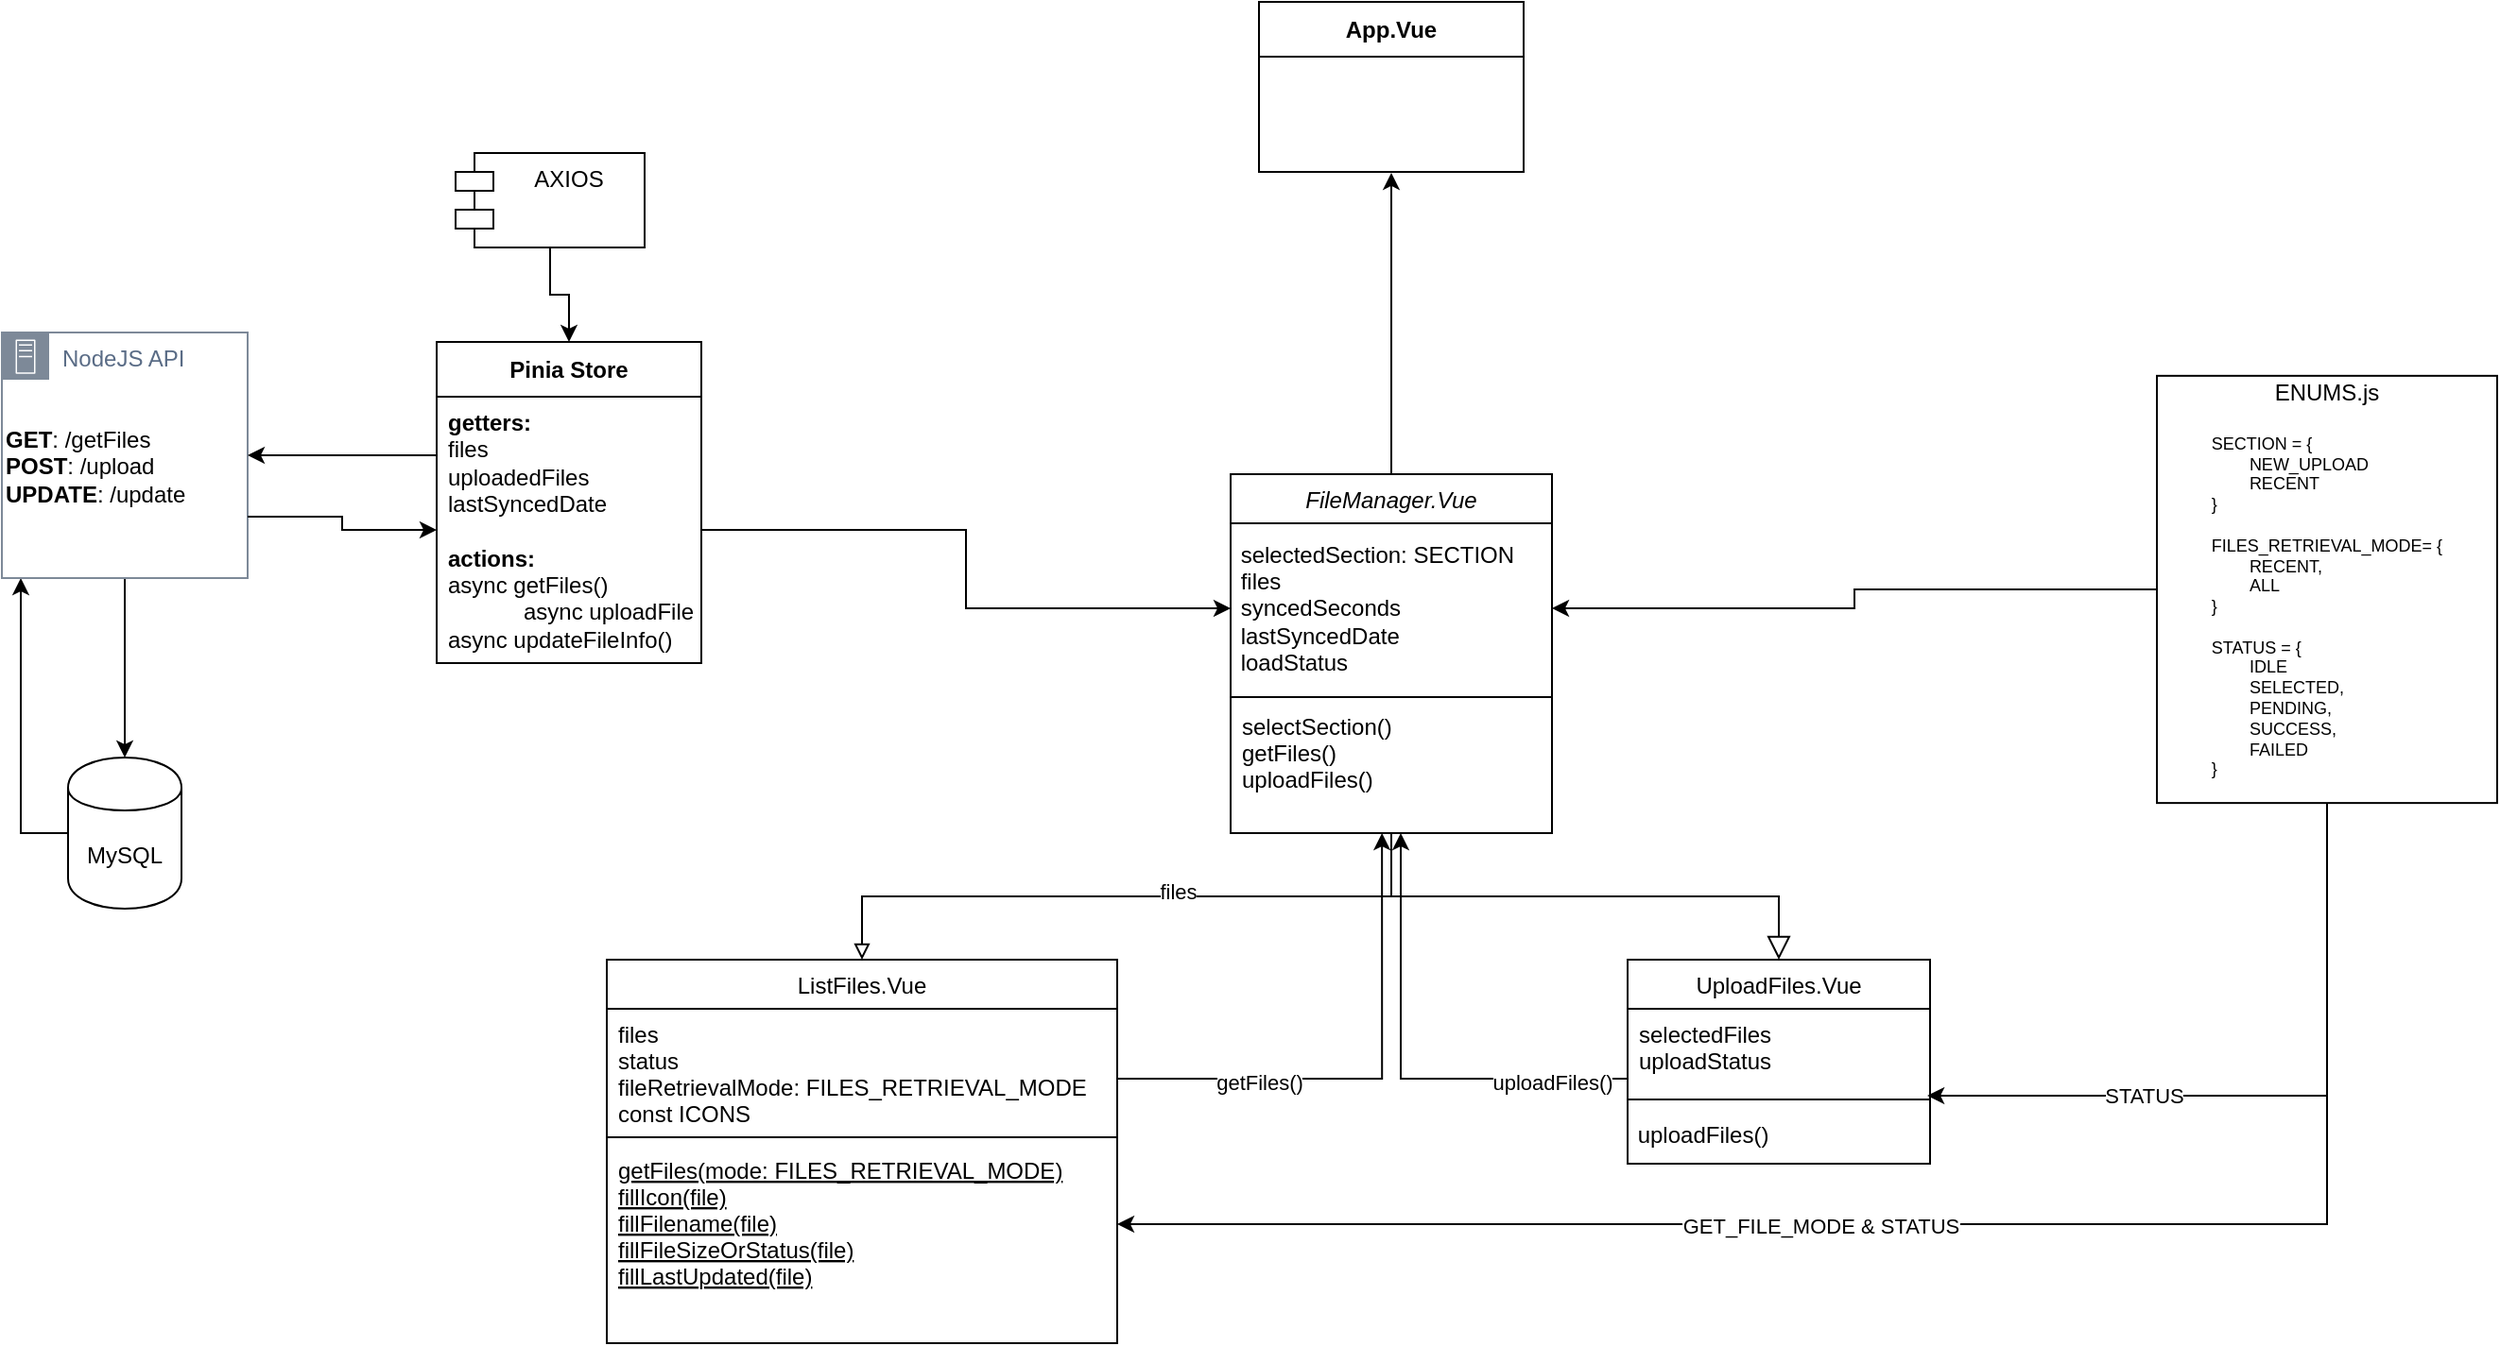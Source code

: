 <mxfile version="24.4.13" type="github">
  <diagram id="C5RBs43oDa-KdzZeNtuy" name="Page-1">
    <mxGraphModel dx="1817" dy="1700" grid="1" gridSize="10" guides="1" tooltips="1" connect="1" arrows="1" fold="1" page="1" pageScale="1" pageWidth="827" pageHeight="1169" math="0" shadow="0">
      <root>
        <mxCell id="WIyWlLk6GJQsqaUBKTNV-0" />
        <mxCell id="WIyWlLk6GJQsqaUBKTNV-1" parent="WIyWlLk6GJQsqaUBKTNV-0" />
        <mxCell id="zkfFHV4jXpPFQw0GAbJ--0" value="FileManager.Vue&#xa;&#xa;" style="swimlane;fontStyle=2;align=center;verticalAlign=top;childLayout=stackLayout;horizontal=1;startSize=26;horizontalStack=0;resizeParent=1;resizeLast=0;collapsible=1;marginBottom=0;rounded=0;shadow=0;strokeWidth=1;" parent="WIyWlLk6GJQsqaUBKTNV-1" vertex="1">
          <mxGeometry x="470" y="180" width="170" height="190" as="geometry">
            <mxRectangle x="230" y="140" width="160" height="26" as="alternateBounds" />
          </mxGeometry>
        </mxCell>
        <mxCell id="HFVeS3BLLz6tbZfoytvX-6" value="&amp;nbsp;selectedSection: SECTION&lt;div&gt;&amp;nbsp;files&lt;/div&gt;&lt;div&gt;&amp;nbsp;syncedSeconds&lt;/div&gt;&lt;div&gt;&amp;nbsp;lastSyncedDate&lt;br&gt;&amp;nbsp;loadStatus&lt;br&gt;&lt;/div&gt;" style="text;html=1;align=left;verticalAlign=middle;resizable=0;points=[];autosize=1;strokeColor=none;fillColor=none;" vertex="1" parent="zkfFHV4jXpPFQw0GAbJ--0">
          <mxGeometry y="26" width="170" height="90" as="geometry" />
        </mxCell>
        <mxCell id="zkfFHV4jXpPFQw0GAbJ--4" value="&lt;div&gt;&lt;br&gt;&lt;/div&gt;" style="line;html=1;strokeWidth=1;align=left;verticalAlign=middle;spacingTop=-1;spacingLeft=3;spacingRight=3;rotatable=0;labelPosition=right;points=[];portConstraint=eastwest;" parent="zkfFHV4jXpPFQw0GAbJ--0" vertex="1">
          <mxGeometry y="116" width="170" height="4" as="geometry" />
        </mxCell>
        <mxCell id="zkfFHV4jXpPFQw0GAbJ--5" value="selectSection()&#xa;getFiles()&#xa;uploadFiles()&#xa;" style="text;align=left;verticalAlign=top;spacingLeft=4;spacingRight=4;overflow=hidden;rotatable=0;points=[[0,0.5],[1,0.5]];portConstraint=eastwest;" parent="zkfFHV4jXpPFQw0GAbJ--0" vertex="1">
          <mxGeometry y="120" width="170" height="70" as="geometry" />
        </mxCell>
        <mxCell id="zkfFHV4jXpPFQw0GAbJ--6" value="ListFiles.Vue" style="swimlane;fontStyle=0;align=center;verticalAlign=top;childLayout=stackLayout;horizontal=1;startSize=26;horizontalStack=0;resizeParent=1;resizeLast=0;collapsible=1;marginBottom=0;rounded=0;shadow=0;strokeWidth=1;" parent="WIyWlLk6GJQsqaUBKTNV-1" vertex="1">
          <mxGeometry x="140" y="437" width="270" height="203" as="geometry">
            <mxRectangle x="130" y="380" width="160" height="26" as="alternateBounds" />
          </mxGeometry>
        </mxCell>
        <mxCell id="zkfFHV4jXpPFQw0GAbJ--7" value="files&#xa;status&#xa;fileRetrievalMode: FILES_RETRIEVAL_MODE&#xa;const ICONS" style="text;align=left;verticalAlign=top;spacingLeft=4;spacingRight=4;overflow=hidden;rotatable=0;points=[[0,0.5],[1,0.5]];portConstraint=eastwest;" parent="zkfFHV4jXpPFQw0GAbJ--6" vertex="1">
          <mxGeometry y="26" width="270" height="64" as="geometry" />
        </mxCell>
        <mxCell id="zkfFHV4jXpPFQw0GAbJ--9" value="" style="line;html=1;strokeWidth=1;align=left;verticalAlign=middle;spacingTop=-1;spacingLeft=3;spacingRight=3;rotatable=0;labelPosition=right;points=[];portConstraint=eastwest;" parent="zkfFHV4jXpPFQw0GAbJ--6" vertex="1">
          <mxGeometry y="90" width="270" height="8" as="geometry" />
        </mxCell>
        <mxCell id="zkfFHV4jXpPFQw0GAbJ--10" value="getFiles(mode: FILES_RETRIEVAL_MODE)&#xa;fillIcon(file)&#xa;fillFilename(file)&#xa;fillFileSizeOrStatus(file)&#xa;fillLastUpdated(file)" style="text;align=left;verticalAlign=top;spacingLeft=4;spacingRight=4;overflow=hidden;rotatable=0;points=[[0,0.5],[1,0.5]];portConstraint=eastwest;fontStyle=4" parent="zkfFHV4jXpPFQw0GAbJ--6" vertex="1">
          <mxGeometry y="98" width="270" height="84" as="geometry" />
        </mxCell>
        <mxCell id="zkfFHV4jXpPFQw0GAbJ--12" value="" style="endArrow=block;endFill=0;shadow=0;strokeWidth=1;rounded=0;curved=0;edgeStyle=elbowEdgeStyle;elbow=vertical;" parent="WIyWlLk6GJQsqaUBKTNV-1" source="zkfFHV4jXpPFQw0GAbJ--0" target="zkfFHV4jXpPFQw0GAbJ--6" edge="1">
          <mxGeometry width="160" relative="1" as="geometry">
            <mxPoint x="430" y="400" as="sourcePoint" />
            <mxPoint x="430" y="400" as="targetPoint" />
          </mxGeometry>
        </mxCell>
        <mxCell id="HFVeS3BLLz6tbZfoytvX-25" value="files" style="edgeLabel;html=1;align=center;verticalAlign=middle;resizable=0;points=[];" vertex="1" connectable="0" parent="zkfFHV4jXpPFQw0GAbJ--12">
          <mxGeometry x="-0.153" y="-3" relative="1" as="geometry">
            <mxPoint as="offset" />
          </mxGeometry>
        </mxCell>
        <mxCell id="zkfFHV4jXpPFQw0GAbJ--13" value="UploadFiles.Vue" style="swimlane;fontStyle=0;align=center;verticalAlign=top;childLayout=stackLayout;horizontal=1;startSize=26;horizontalStack=0;resizeParent=1;resizeLast=0;collapsible=1;marginBottom=0;rounded=0;shadow=0;strokeWidth=1;" parent="WIyWlLk6GJQsqaUBKTNV-1" vertex="1">
          <mxGeometry x="680" y="437" width="160" height="108" as="geometry">
            <mxRectangle x="340" y="380" width="170" height="26" as="alternateBounds" />
          </mxGeometry>
        </mxCell>
        <mxCell id="zkfFHV4jXpPFQw0GAbJ--14" value="selectedFiles&#xa;uploadStatus" style="text;align=left;verticalAlign=top;spacingLeft=4;spacingRight=4;overflow=hidden;rotatable=0;points=[[0,0.5],[1,0.5]];portConstraint=eastwest;" parent="zkfFHV4jXpPFQw0GAbJ--13" vertex="1">
          <mxGeometry y="26" width="160" height="44" as="geometry" />
        </mxCell>
        <mxCell id="zkfFHV4jXpPFQw0GAbJ--15" value="" style="line;html=1;strokeWidth=1;align=left;verticalAlign=middle;spacingTop=-1;spacingLeft=3;spacingRight=3;rotatable=0;labelPosition=right;points=[];portConstraint=eastwest;" parent="zkfFHV4jXpPFQw0GAbJ--13" vertex="1">
          <mxGeometry y="70" width="160" height="8" as="geometry" />
        </mxCell>
        <mxCell id="HFVeS3BLLz6tbZfoytvX-21" value="&amp;nbsp;uploadFiles()" style="text;html=1;align=left;verticalAlign=middle;resizable=0;points=[];autosize=1;strokeColor=none;fillColor=none;" vertex="1" parent="zkfFHV4jXpPFQw0GAbJ--13">
          <mxGeometry y="78" width="160" height="30" as="geometry" />
        </mxCell>
        <mxCell id="zkfFHV4jXpPFQw0GAbJ--16" value="" style="endArrow=block;endSize=10;endFill=0;shadow=0;strokeWidth=1;rounded=0;curved=0;edgeStyle=elbowEdgeStyle;elbow=vertical;" parent="WIyWlLk6GJQsqaUBKTNV-1" source="zkfFHV4jXpPFQw0GAbJ--0" target="zkfFHV4jXpPFQw0GAbJ--13" edge="1">
          <mxGeometry width="160" relative="1" as="geometry">
            <mxPoint x="540" y="468" as="sourcePoint" />
            <mxPoint x="440" y="570" as="targetPoint" />
          </mxGeometry>
        </mxCell>
        <mxCell id="HFVeS3BLLz6tbZfoytvX-0" value="App.Vue" style="swimlane;fontStyle=1;align=center;verticalAlign=middle;childLayout=stackLayout;horizontal=1;startSize=29;horizontalStack=0;resizeParent=1;resizeParentMax=0;resizeLast=0;collapsible=0;marginBottom=0;html=1;whiteSpace=wrap;" vertex="1" parent="WIyWlLk6GJQsqaUBKTNV-1">
          <mxGeometry x="485" y="-70" width="140" height="90" as="geometry" />
        </mxCell>
        <mxCell id="HFVeS3BLLz6tbZfoytvX-2" value="&lt;div&gt;&lt;br&gt;&lt;/div&gt;&lt;div&gt;&lt;br&gt;&lt;/div&gt;" style="text;html=1;strokeColor=none;fillColor=none;align=left;verticalAlign=middle;spacingLeft=4;spacingRight=4;overflow=hidden;rotatable=0;points=[[0,0.5],[1,0.5]];portConstraint=eastwest;whiteSpace=wrap;" vertex="1" parent="HFVeS3BLLz6tbZfoytvX-0">
          <mxGeometry y="29" width="140" height="61" as="geometry" />
        </mxCell>
        <mxCell id="HFVeS3BLLz6tbZfoytvX-3" style="edgeStyle=orthogonalEdgeStyle;rounded=0;orthogonalLoop=1;jettySize=auto;html=1;entryX=0.5;entryY=1.008;entryDx=0;entryDy=0;entryPerimeter=0;" edge="1" parent="WIyWlLk6GJQsqaUBKTNV-1" source="zkfFHV4jXpPFQw0GAbJ--0" target="HFVeS3BLLz6tbZfoytvX-2">
          <mxGeometry relative="1" as="geometry" />
        </mxCell>
        <mxCell id="HFVeS3BLLz6tbZfoytvX-15" style="edgeStyle=orthogonalEdgeStyle;rounded=0;orthogonalLoop=1;jettySize=auto;html=1;" edge="1" parent="WIyWlLk6GJQsqaUBKTNV-1" source="HFVeS3BLLz6tbZfoytvX-7" target="HFVeS3BLLz6tbZfoytvX-12">
          <mxGeometry relative="1" as="geometry">
            <Array as="points">
              <mxPoint x="-170" y="370" />
            </Array>
          </mxGeometry>
        </mxCell>
        <mxCell id="HFVeS3BLLz6tbZfoytvX-7" value="MySQL" style="shape=cylinder;whiteSpace=wrap;html=1;boundedLbl=1;backgroundOutline=1;" vertex="1" parent="WIyWlLk6GJQsqaUBKTNV-1">
          <mxGeometry x="-145" y="330" width="60" height="80" as="geometry" />
        </mxCell>
        <mxCell id="HFVeS3BLLz6tbZfoytvX-9" value="Pinia Store" style="swimlane;fontStyle=1;align=center;verticalAlign=middle;childLayout=stackLayout;horizontal=1;startSize=29;horizontalStack=0;resizeParent=1;resizeParentMax=0;resizeLast=0;collapsible=0;marginBottom=0;html=1;whiteSpace=wrap;" vertex="1" parent="WIyWlLk6GJQsqaUBKTNV-1">
          <mxGeometry x="50" y="110" width="140" height="170" as="geometry" />
        </mxCell>
        <mxCell id="HFVeS3BLLz6tbZfoytvX-10" value="&lt;b&gt;getters:&lt;/b&gt;&lt;br&gt;files&lt;br&gt;uploadedFiles&lt;br&gt;lastSyncedDate&lt;br&gt;&lt;br&gt;&lt;b&gt;actions:&lt;/b&gt;&lt;br&gt;async getFiles()&lt;br&gt;&lt;blockquote style=&quot;margin: 0 0 0 40px; border: none; padding: 0px;&quot;&gt;async&amp;nbsp;uploadFiles()&lt;/blockquote&gt;async&amp;nbsp;updateFileInfo()" style="text;html=1;strokeColor=none;fillColor=none;align=left;verticalAlign=middle;spacingLeft=4;spacingRight=4;overflow=hidden;rotatable=0;points=[[0,0.5],[1,0.5]];portConstraint=eastwest;whiteSpace=wrap;" vertex="1" parent="HFVeS3BLLz6tbZfoytvX-9">
          <mxGeometry y="29" width="140" height="141" as="geometry" />
        </mxCell>
        <mxCell id="HFVeS3BLLz6tbZfoytvX-18" style="edgeStyle=orthogonalEdgeStyle;rounded=0;orthogonalLoop=1;jettySize=auto;html=1;entryX=0.5;entryY=0;entryDx=0;entryDy=0;" edge="1" parent="WIyWlLk6GJQsqaUBKTNV-1" source="HFVeS3BLLz6tbZfoytvX-11" target="HFVeS3BLLz6tbZfoytvX-9">
          <mxGeometry relative="1" as="geometry" />
        </mxCell>
        <mxCell id="HFVeS3BLLz6tbZfoytvX-11" value="AXIOS&lt;div&gt;&lt;br&gt;&lt;/div&gt;" style="shape=module;align=left;spacingLeft=20;align=center;verticalAlign=top;whiteSpace=wrap;html=1;" vertex="1" parent="WIyWlLk6GJQsqaUBKTNV-1">
          <mxGeometry x="60" y="10" width="100" height="50" as="geometry" />
        </mxCell>
        <mxCell id="HFVeS3BLLz6tbZfoytvX-14" style="edgeStyle=orthogonalEdgeStyle;rounded=0;orthogonalLoop=1;jettySize=auto;html=1;entryX=0.5;entryY=0;entryDx=0;entryDy=0;" edge="1" parent="WIyWlLk6GJQsqaUBKTNV-1" source="HFVeS3BLLz6tbZfoytvX-12" target="HFVeS3BLLz6tbZfoytvX-7">
          <mxGeometry relative="1" as="geometry" />
        </mxCell>
        <mxCell id="HFVeS3BLLz6tbZfoytvX-12" value="NodeJS API" style="points=[[0,0],[0.25,0],[0.5,0],[0.75,0],[1,0],[1,0.25],[1,0.5],[1,0.75],[1,1],[0.75,1],[0.5,1],[0.25,1],[0,1],[0,0.75],[0,0.5],[0,0.25]];outlineConnect=0;gradientColor=none;html=1;whiteSpace=wrap;fontSize=12;fontStyle=0;container=1;pointerEvents=0;collapsible=0;recursiveResize=0;shape=mxgraph.aws4.group;grIcon=mxgraph.aws4.group_on_premise;strokeColor=#7D8998;fillColor=none;verticalAlign=top;align=left;spacingLeft=30;fontColor=#5A6C86;dashed=0;" vertex="1" parent="WIyWlLk6GJQsqaUBKTNV-1">
          <mxGeometry x="-180" y="105" width="130" height="130" as="geometry" />
        </mxCell>
        <mxCell id="HFVeS3BLLz6tbZfoytvX-13" value="&lt;b&gt;GET&lt;/b&gt;: /getFiles&lt;br&gt;&lt;b&gt;POST&lt;/b&gt;: /upload&lt;br&gt;&lt;b&gt;UPDATE&lt;/b&gt;: /update" style="text;html=1;align=left;verticalAlign=middle;resizable=0;points=[];autosize=1;strokeColor=none;fillColor=none;" vertex="1" parent="HFVeS3BLLz6tbZfoytvX-12">
          <mxGeometry y="41" width="120" height="60" as="geometry" />
        </mxCell>
        <mxCell id="HFVeS3BLLz6tbZfoytvX-16" style="edgeStyle=orthogonalEdgeStyle;rounded=0;orthogonalLoop=1;jettySize=auto;html=1;entryX=1;entryY=0.5;entryDx=0;entryDy=0;" edge="1" parent="WIyWlLk6GJQsqaUBKTNV-1" source="HFVeS3BLLz6tbZfoytvX-10" target="HFVeS3BLLz6tbZfoytvX-12">
          <mxGeometry relative="1" as="geometry">
            <Array as="points">
              <mxPoint x="20" y="170" />
              <mxPoint x="20" y="170" />
            </Array>
          </mxGeometry>
        </mxCell>
        <mxCell id="HFVeS3BLLz6tbZfoytvX-17" style="edgeStyle=orthogonalEdgeStyle;rounded=0;orthogonalLoop=1;jettySize=auto;html=1;exitX=1;exitY=0.75;exitDx=0;exitDy=0;entryX=0;entryY=0.5;entryDx=0;entryDy=0;" edge="1" parent="WIyWlLk6GJQsqaUBKTNV-1" source="HFVeS3BLLz6tbZfoytvX-12" target="HFVeS3BLLz6tbZfoytvX-10">
          <mxGeometry relative="1" as="geometry" />
        </mxCell>
        <mxCell id="HFVeS3BLLz6tbZfoytvX-20" style="edgeStyle=orthogonalEdgeStyle;rounded=0;orthogonalLoop=1;jettySize=auto;html=1;" edge="1" parent="WIyWlLk6GJQsqaUBKTNV-1" source="HFVeS3BLLz6tbZfoytvX-10" target="HFVeS3BLLz6tbZfoytvX-6">
          <mxGeometry relative="1" as="geometry" />
        </mxCell>
        <mxCell id="HFVeS3BLLz6tbZfoytvX-24" style="edgeStyle=orthogonalEdgeStyle;rounded=0;orthogonalLoop=1;jettySize=auto;html=1;" edge="1" parent="WIyWlLk6GJQsqaUBKTNV-1" source="HFVeS3BLLz6tbZfoytvX-23" target="HFVeS3BLLz6tbZfoytvX-6">
          <mxGeometry relative="1" as="geometry" />
        </mxCell>
        <mxCell id="HFVeS3BLLz6tbZfoytvX-31" style="edgeStyle=orthogonalEdgeStyle;rounded=0;orthogonalLoop=1;jettySize=auto;html=1;entryX=1;entryY=0.5;entryDx=0;entryDy=0;" edge="1" parent="WIyWlLk6GJQsqaUBKTNV-1" source="HFVeS3BLLz6tbZfoytvX-23" target="zkfFHV4jXpPFQw0GAbJ--10">
          <mxGeometry relative="1" as="geometry" />
        </mxCell>
        <mxCell id="HFVeS3BLLz6tbZfoytvX-32" value="GET_FILE_MODE &amp;amp; STATUS" style="edgeLabel;html=1;align=center;verticalAlign=middle;resizable=0;points=[];" vertex="1" connectable="0" parent="HFVeS3BLLz6tbZfoytvX-31">
          <mxGeometry x="0.138" y="1" relative="1" as="geometry">
            <mxPoint as="offset" />
          </mxGeometry>
        </mxCell>
        <mxCell id="HFVeS3BLLz6tbZfoytvX-23" value="ENUMS.js&lt;br&gt;&lt;br&gt;&lt;div style=&quot;text-align: left; font-size: 9px;&quot;&gt;SECTION = {&lt;br&gt;&lt;span style=&quot;white-space: pre;&quot;&gt;&#x9;&lt;/span&gt;NEW_UPLOAD&lt;br&gt;&lt;span style=&quot;white-space: pre;&quot;&gt;&#x9;&lt;/span&gt;RECENT&lt;br&gt;}&lt;br&gt;&lt;br&gt;FILES_RETRIEVAL_MODE= {&lt;br&gt;&lt;span style=&quot;white-space: pre;&quot;&gt;&#x9;&lt;/span&gt;RECENT,&lt;br&gt;&lt;span style=&quot;white-space: pre;&quot;&gt;&#x9;&lt;/span&gt;ALL&lt;br&gt;}&lt;br&gt;&lt;br&gt;STATUS = {&lt;br&gt;&lt;span style=&quot;white-space: pre;&quot;&gt;&#x9;&lt;/span&gt;IDLE&lt;br&gt;&lt;span style=&quot;white-space: pre;&quot;&gt;&#x9;&lt;/span&gt;SELECTED,&lt;br&gt;&lt;span style=&quot;white-space: pre;&quot;&gt;&#x9;&lt;/span&gt;PENDING,&lt;br&gt;&lt;span style=&quot;white-space: pre;&quot;&gt;&#x9;&lt;/span&gt;SUCCESS,&lt;br&gt;&lt;span style=&quot;white-space: pre;&quot;&gt;&#x9;&lt;/span&gt;FAILED&lt;br&gt;}&lt;br&gt;&lt;br&gt;&lt;/div&gt;" style="rounded=0;whiteSpace=wrap;html=1;" vertex="1" parent="WIyWlLk6GJQsqaUBKTNV-1">
          <mxGeometry x="960" y="127.93" width="180" height="226.13" as="geometry" />
        </mxCell>
        <mxCell id="HFVeS3BLLz6tbZfoytvX-26" style="edgeStyle=orthogonalEdgeStyle;rounded=0;orthogonalLoop=1;jettySize=auto;html=1;entryX=0.471;entryY=1;entryDx=0;entryDy=0;entryPerimeter=0;" edge="1" parent="WIyWlLk6GJQsqaUBKTNV-1" source="zkfFHV4jXpPFQw0GAbJ--7" target="zkfFHV4jXpPFQw0GAbJ--5">
          <mxGeometry relative="1" as="geometry">
            <Array as="points">
              <mxPoint x="550" y="500" />
            </Array>
          </mxGeometry>
        </mxCell>
        <mxCell id="HFVeS3BLLz6tbZfoytvX-27" value="getFiles()" style="edgeLabel;html=1;align=center;verticalAlign=middle;resizable=0;points=[];" vertex="1" connectable="0" parent="HFVeS3BLLz6tbZfoytvX-26">
          <mxGeometry x="-0.45" y="-2" relative="1" as="geometry">
            <mxPoint as="offset" />
          </mxGeometry>
        </mxCell>
        <mxCell id="HFVeS3BLLz6tbZfoytvX-28" style="edgeStyle=orthogonalEdgeStyle;rounded=0;orthogonalLoop=1;jettySize=auto;html=1;" edge="1" parent="WIyWlLk6GJQsqaUBKTNV-1" source="zkfFHV4jXpPFQw0GAbJ--14" target="zkfFHV4jXpPFQw0GAbJ--5">
          <mxGeometry relative="1" as="geometry">
            <Array as="points">
              <mxPoint x="560" y="500" />
            </Array>
          </mxGeometry>
        </mxCell>
        <mxCell id="HFVeS3BLLz6tbZfoytvX-29" value="uploadFiles()" style="edgeLabel;html=1;align=center;verticalAlign=middle;resizable=0;points=[];" vertex="1" connectable="0" parent="HFVeS3BLLz6tbZfoytvX-28">
          <mxGeometry x="-0.676" y="2" relative="1" as="geometry">
            <mxPoint as="offset" />
          </mxGeometry>
        </mxCell>
        <mxCell id="HFVeS3BLLz6tbZfoytvX-33" style="edgeStyle=orthogonalEdgeStyle;rounded=0;orthogonalLoop=1;jettySize=auto;html=1;entryX=0.991;entryY=1.045;entryDx=0;entryDy=0;entryPerimeter=0;" edge="1" parent="WIyWlLk6GJQsqaUBKTNV-1" source="HFVeS3BLLz6tbZfoytvX-23" target="zkfFHV4jXpPFQw0GAbJ--14">
          <mxGeometry relative="1" as="geometry" />
        </mxCell>
        <mxCell id="HFVeS3BLLz6tbZfoytvX-34" value="STATUS" style="edgeLabel;html=1;align=center;verticalAlign=middle;resizable=0;points=[];" vertex="1" connectable="0" parent="HFVeS3BLLz6tbZfoytvX-33">
          <mxGeometry x="0.378" relative="1" as="geometry">
            <mxPoint as="offset" />
          </mxGeometry>
        </mxCell>
      </root>
    </mxGraphModel>
  </diagram>
</mxfile>

